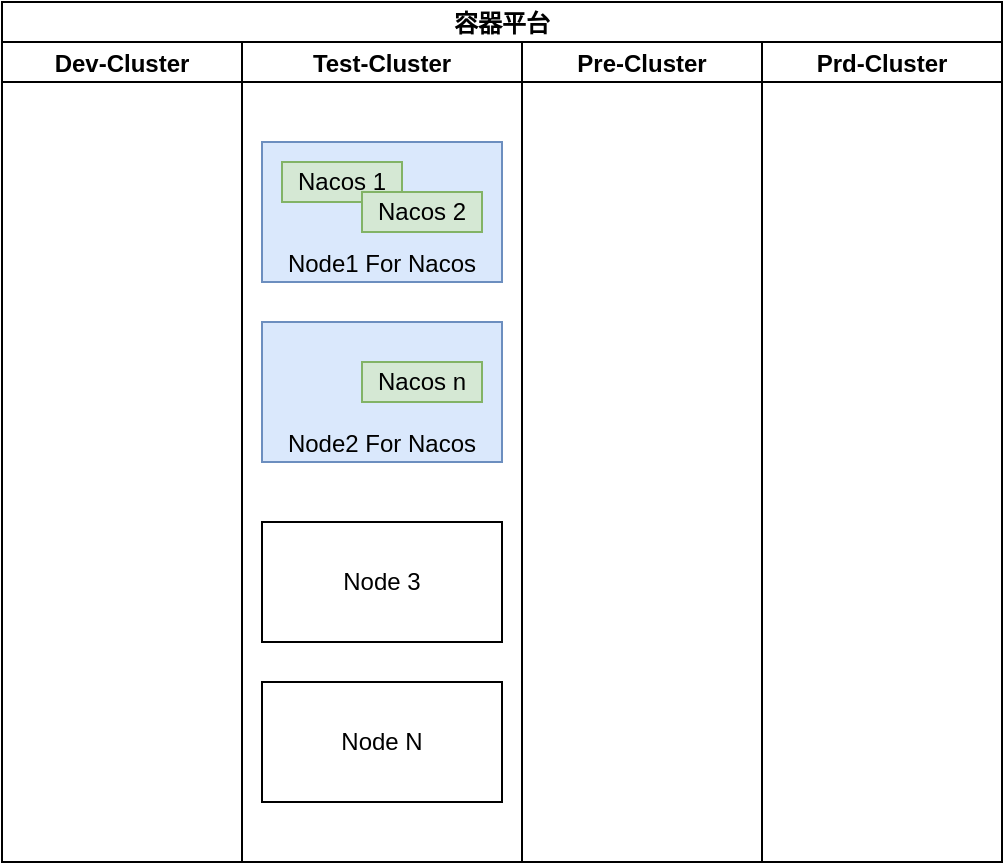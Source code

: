 <mxfile version="20.3.0" type="github">
  <diagram id="D097ze3Xyb40OmOqtDfN" name="第 1 页">
    <mxGraphModel dx="1038" dy="579" grid="1" gridSize="10" guides="1" tooltips="1" connect="1" arrows="1" fold="1" page="1" pageScale="1" pageWidth="827" pageHeight="1169" math="0" shadow="0">
      <root>
        <mxCell id="0" />
        <mxCell id="1" parent="0" />
        <mxCell id="mp9jH6Wr2fothqe3kAa9-6" value="容器平台" style="swimlane;childLayout=stackLayout;resizeParent=1;resizeParentMax=0;startSize=20;" vertex="1" parent="1">
          <mxGeometry x="100" y="40" width="500" height="430" as="geometry" />
        </mxCell>
        <mxCell id="mp9jH6Wr2fothqe3kAa9-7" value="Dev-Cluster" style="swimlane;startSize=20;" vertex="1" parent="mp9jH6Wr2fothqe3kAa9-6">
          <mxGeometry y="20" width="120" height="410" as="geometry" />
        </mxCell>
        <mxCell id="mp9jH6Wr2fothqe3kAa9-8" value="Test-Cluster" style="swimlane;startSize=20;" vertex="1" parent="mp9jH6Wr2fothqe3kAa9-6">
          <mxGeometry x="120" y="20" width="140" height="410" as="geometry" />
        </mxCell>
        <mxCell id="mp9jH6Wr2fothqe3kAa9-11" value="Node1 For Nacos" style="rounded=0;whiteSpace=wrap;html=1;verticalAlign=bottom;fillColor=#dae8fc;strokeColor=#6c8ebf;" vertex="1" parent="mp9jH6Wr2fothqe3kAa9-8">
          <mxGeometry x="10" y="50" width="120" height="70" as="geometry" />
        </mxCell>
        <mxCell id="mp9jH6Wr2fothqe3kAa9-12" value="Node2 For Nacos" style="rounded=0;whiteSpace=wrap;html=1;verticalAlign=bottom;fillColor=#dae8fc;strokeColor=#6c8ebf;" vertex="1" parent="mp9jH6Wr2fothqe3kAa9-8">
          <mxGeometry x="10" y="140" width="120" height="70" as="geometry" />
        </mxCell>
        <mxCell id="mp9jH6Wr2fothqe3kAa9-15" value="Nacos 1" style="rounded=0;whiteSpace=wrap;html=1;fillColor=#d5e8d4;strokeColor=#82b366;" vertex="1" parent="mp9jH6Wr2fothqe3kAa9-8">
          <mxGeometry x="20" y="60" width="60" height="20" as="geometry" />
        </mxCell>
        <mxCell id="mp9jH6Wr2fothqe3kAa9-17" value="Nacos 2" style="rounded=0;whiteSpace=wrap;html=1;fillColor=#d5e8d4;strokeColor=#82b366;" vertex="1" parent="mp9jH6Wr2fothqe3kAa9-8">
          <mxGeometry x="60" y="75" width="60" height="20" as="geometry" />
        </mxCell>
        <mxCell id="mp9jH6Wr2fothqe3kAa9-16" value="Nacos n" style="rounded=0;whiteSpace=wrap;html=1;fillColor=#d5e8d4;strokeColor=#82b366;" vertex="1" parent="mp9jH6Wr2fothqe3kAa9-8">
          <mxGeometry x="60" y="160" width="60" height="20" as="geometry" />
        </mxCell>
        <mxCell id="mp9jH6Wr2fothqe3kAa9-18" value="Node 3" style="rounded=0;whiteSpace=wrap;html=1;fontColor=#000000;" vertex="1" parent="mp9jH6Wr2fothqe3kAa9-8">
          <mxGeometry x="10" y="240" width="120" height="60" as="geometry" />
        </mxCell>
        <mxCell id="mp9jH6Wr2fothqe3kAa9-19" value="Node N" style="rounded=0;whiteSpace=wrap;html=1;fontColor=#000000;" vertex="1" parent="mp9jH6Wr2fothqe3kAa9-8">
          <mxGeometry x="10" y="320" width="120" height="60" as="geometry" />
        </mxCell>
        <mxCell id="mp9jH6Wr2fothqe3kAa9-9" value="Pre-Cluster" style="swimlane;startSize=20;" vertex="1" parent="mp9jH6Wr2fothqe3kAa9-6">
          <mxGeometry x="260" y="20" width="120" height="410" as="geometry" />
        </mxCell>
        <mxCell id="mp9jH6Wr2fothqe3kAa9-10" value="Prd-Cluster" style="swimlane;startSize=20;" vertex="1" parent="mp9jH6Wr2fothqe3kAa9-6">
          <mxGeometry x="380" y="20" width="120" height="410" as="geometry" />
        </mxCell>
      </root>
    </mxGraphModel>
  </diagram>
</mxfile>
